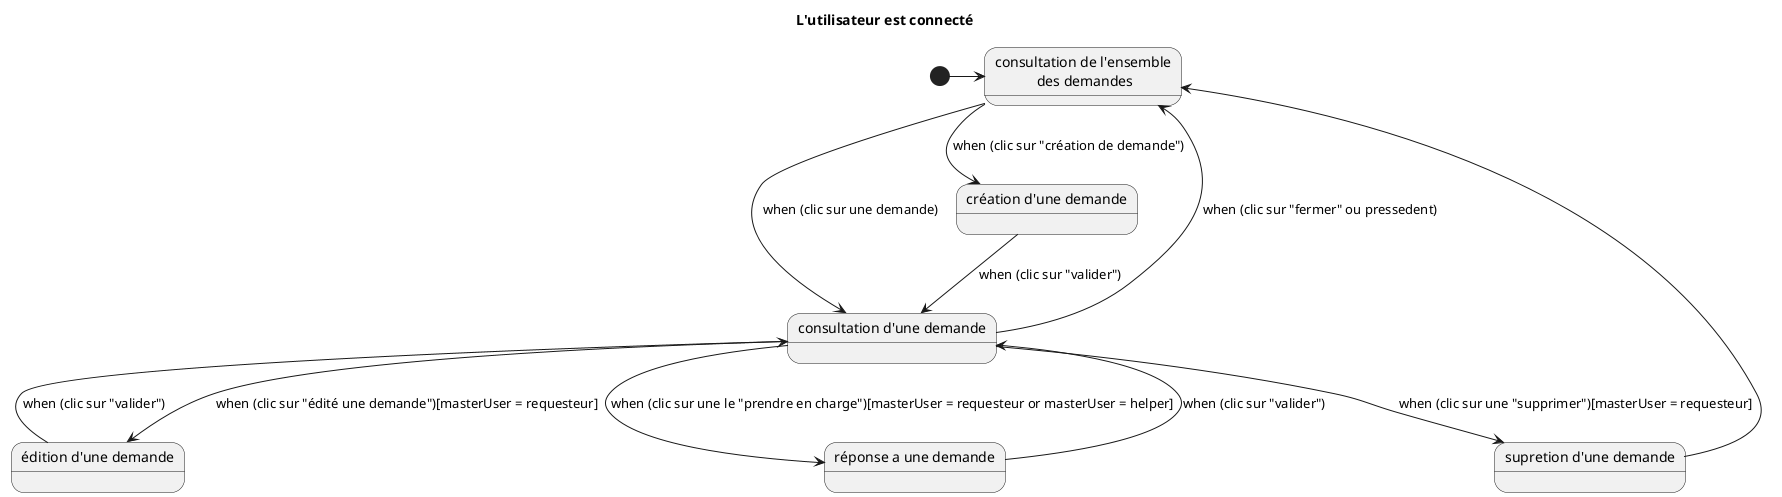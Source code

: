 @startuml
title L'utilisateur est connecté


  state S5 as "consultation de l'ensemble\n des demandes"
  state S6 as "consultation d'une demande"
  state S7 as "création d'une demande"
  state S8 as "édition d'une demande"
  state S9 as "supretion d'une demande"
  state S10 as "réponse a une demande"

  [*] -> S5
  S5 --> S6 : when (clic sur une demande)
  S6 --> S5 : when (clic sur "fermer" ou pressedent)
  S5 --> S7 : when (clic sur "création de demande")
  S6 --> S8 : when (clic sur "édité une demande")[masterUser = requesteur]
  S6 --> S9 : when (clic sur une "supprimer")[masterUser = requesteur]
  S6 --> S10 : when (clic sur une le "prendre en charge")[masterUser = requesteur or masterUser = helper]
  S9 --> S5 
  S7 --> S6 : when (clic sur "valider")
  S8 --> S6 : when (clic sur "valider")
  S10 --> S6 : when (clic sur "valider")
@enduml
